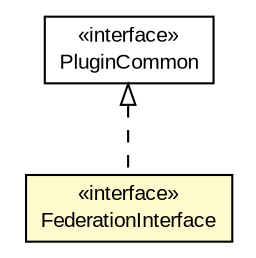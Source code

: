 #!/usr/local/bin/dot
#
# Class diagram 
# Generated by UMLGraph version R5_6-24-gf6e263 (http://www.umlgraph.org/)
#

digraph G {
	edge [fontname="arial",fontsize=10,labelfontname="arial",labelfontsize=10];
	node [fontname="arial",fontsize=10,shape=plaintext];
	nodesep=0.25;
	ranksep=0.5;
	// org.miloss.fgsms.plugins.federation.FederationInterface
	c102787 [label=<<table title="org.miloss.fgsms.plugins.federation.FederationInterface" border="0" cellborder="1" cellspacing="0" cellpadding="2" port="p" bgcolor="lemonChiffon" href="./FederationInterface.html">
		<tr><td><table border="0" cellspacing="0" cellpadding="1">
<tr><td align="center" balign="center"> &#171;interface&#187; </td></tr>
<tr><td align="center" balign="center"> FederationInterface </td></tr>
		</table></td></tr>
		</table>>, URL="./FederationInterface.html", fontname="arial", fontcolor="black", fontsize=10.0];
	// org.miloss.fgsms.plugins.PluginCommon
	c102788 [label=<<table title="org.miloss.fgsms.plugins.PluginCommon" border="0" cellborder="1" cellspacing="0" cellpadding="2" port="p" href="../PluginCommon.html">
		<tr><td><table border="0" cellspacing="0" cellpadding="1">
<tr><td align="center" balign="center"> &#171;interface&#187; </td></tr>
<tr><td align="center" balign="center"> PluginCommon </td></tr>
		</table></td></tr>
		</table>>, URL="../PluginCommon.html", fontname="arial", fontcolor="black", fontsize=10.0];
	//org.miloss.fgsms.plugins.federation.FederationInterface implements org.miloss.fgsms.plugins.PluginCommon
	c102788:p -> c102787:p [dir=back,arrowtail=empty,style=dashed];
}

